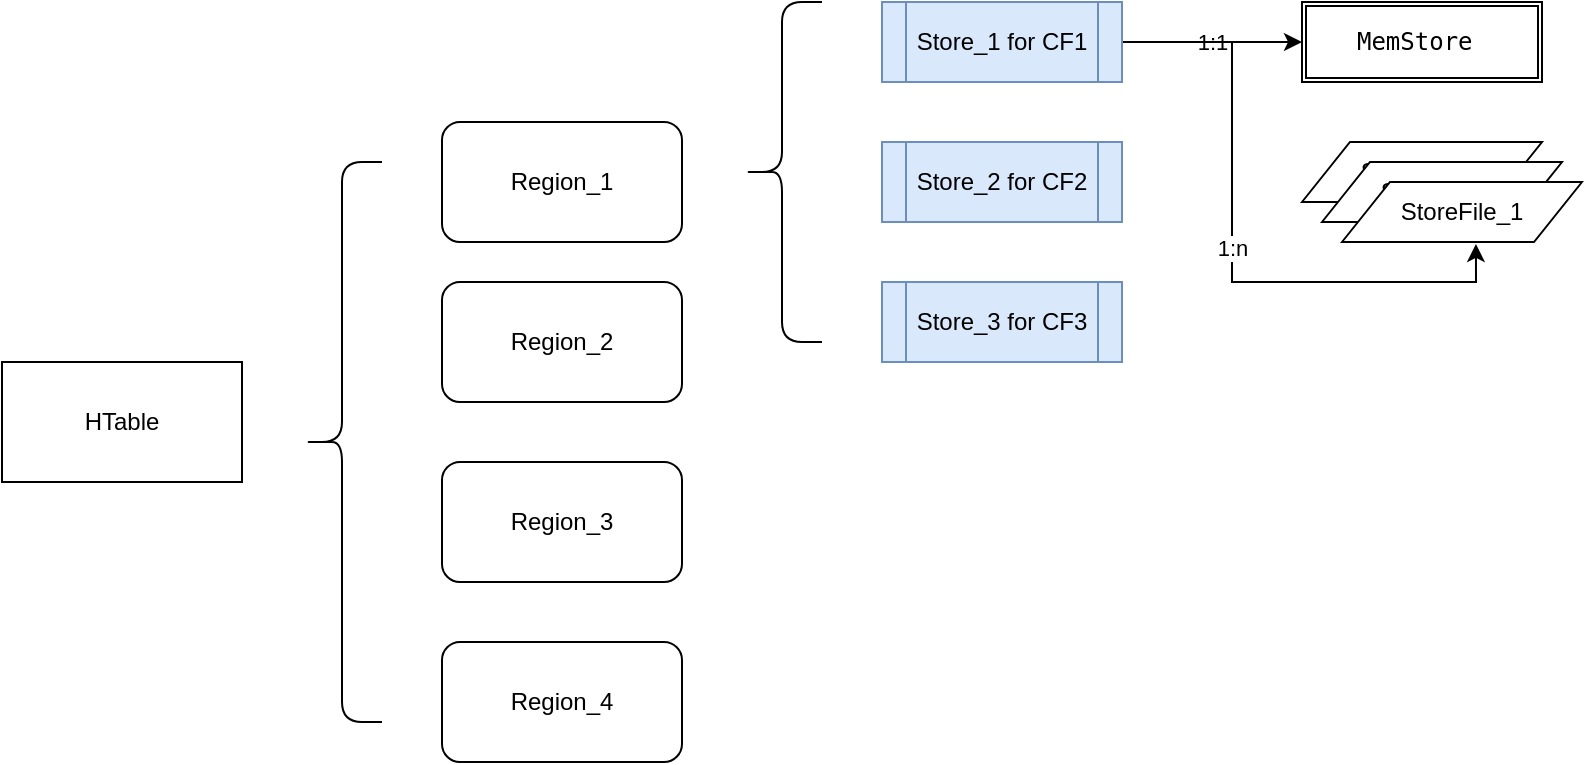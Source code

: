 <mxfile version="10.6.0" type="github"><diagram id="kV2pHRQsB9SvXTZpMeCY" name="Page-1"><mxGraphModel dx="1394" dy="764" grid="1" gridSize="10" guides="1" tooltips="1" connect="1" arrows="1" fold="1" page="1" pageScale="1" pageWidth="827" pageHeight="1169" math="0" shadow="0"><root><mxCell id="0"/><mxCell id="1" parent="0"/><mxCell id="GfrsXBC0RQKXJteNz-jU-1" value="HTable" style="rounded=0;whiteSpace=wrap;html=1;" parent="1" vertex="1"><mxGeometry x="80" y="250" width="120" height="60" as="geometry"/></mxCell><mxCell id="szMLs0X9jGPeivEtO9mm-1" value="Region_1" style="rounded=1;whiteSpace=wrap;html=1;" vertex="1" parent="1"><mxGeometry x="300" y="130" width="120" height="60" as="geometry"/></mxCell><mxCell id="szMLs0X9jGPeivEtO9mm-2" value="Region_2" style="rounded=1;whiteSpace=wrap;html=1;" vertex="1" parent="1"><mxGeometry x="300" y="210" width="120" height="60" as="geometry"/></mxCell><mxCell id="szMLs0X9jGPeivEtO9mm-3" value="Region_3" style="rounded=1;whiteSpace=wrap;html=1;" vertex="1" parent="1"><mxGeometry x="300" y="300" width="120" height="60" as="geometry"/></mxCell><mxCell id="szMLs0X9jGPeivEtO9mm-4" value="Region_4" style="rounded=1;whiteSpace=wrap;html=1;" vertex="1" parent="1"><mxGeometry x="300" y="390" width="120" height="60" as="geometry"/></mxCell><mxCell id="szMLs0X9jGPeivEtO9mm-5" value="" style="shape=curlyBracket;whiteSpace=wrap;html=1;rounded=1;" vertex="1" parent="1"><mxGeometry x="230" y="150" width="40" height="280" as="geometry"/></mxCell><mxCell id="szMLs0X9jGPeivEtO9mm-16" value="1:1" style="edgeStyle=orthogonalEdgeStyle;rounded=0;orthogonalLoop=1;jettySize=auto;html=1;exitX=1;exitY=0.5;exitDx=0;exitDy=0;entryX=0;entryY=0.5;entryDx=0;entryDy=0;" edge="1" parent="1" source="szMLs0X9jGPeivEtO9mm-6" target="szMLs0X9jGPeivEtO9mm-10"><mxGeometry relative="1" as="geometry"/></mxCell><mxCell id="szMLs0X9jGPeivEtO9mm-17" value="1:n" style="edgeStyle=orthogonalEdgeStyle;rounded=0;orthogonalLoop=1;jettySize=auto;html=1;exitX=1;exitY=0.5;exitDx=0;exitDy=0;entryX=0.558;entryY=1.033;entryDx=0;entryDy=0;entryPerimeter=0;" edge="1" parent="1" source="szMLs0X9jGPeivEtO9mm-6" target="szMLs0X9jGPeivEtO9mm-15"><mxGeometry relative="1" as="geometry"/></mxCell><mxCell id="szMLs0X9jGPeivEtO9mm-6" value="Store_1 for CF1" style="shape=process;whiteSpace=wrap;html=1;backgroundOutline=1;fillColor=#dae8fc;strokeColor=#6c8ebf;" vertex="1" parent="1"><mxGeometry x="520" y="70" width="120" height="40" as="geometry"/></mxCell><mxCell id="szMLs0X9jGPeivEtO9mm-7" value="Store_2 for CF2" style="shape=process;whiteSpace=wrap;html=1;backgroundOutline=1;fillColor=#dae8fc;strokeColor=#6c8ebf;" vertex="1" parent="1"><mxGeometry x="520" y="140" width="120" height="40" as="geometry"/></mxCell><mxCell id="szMLs0X9jGPeivEtO9mm-8" value="Store_3 for CF3" style="shape=process;whiteSpace=wrap;html=1;backgroundOutline=1;fillColor=#dae8fc;strokeColor=#6c8ebf;" vertex="1" parent="1"><mxGeometry x="520" y="210" width="120" height="40" as="geometry"/></mxCell><mxCell id="szMLs0X9jGPeivEtO9mm-9" value="" style="shape=curlyBracket;whiteSpace=wrap;html=1;rounded=1;" vertex="1" parent="1"><mxGeometry x="450" y="70" width="40" height="170" as="geometry"/></mxCell><mxCell id="szMLs0X9jGPeivEtO9mm-10" value="&lt;pre&gt;MemStore &lt;/pre&gt;" style="shape=ext;double=1;rounded=0;whiteSpace=wrap;html=1;" vertex="1" parent="1"><mxGeometry x="730" y="70" width="120" height="40" as="geometry"/></mxCell><mxCell id="szMLs0X9jGPeivEtO9mm-13" value="StoreFile_1" style="shape=parallelogram;perimeter=parallelogramPerimeter;whiteSpace=wrap;html=1;" vertex="1" parent="1"><mxGeometry x="730" y="140" width="120" height="30" as="geometry"/></mxCell><mxCell id="szMLs0X9jGPeivEtO9mm-14" value="StoreFile_1" style="shape=parallelogram;perimeter=parallelogramPerimeter;whiteSpace=wrap;html=1;" vertex="1" parent="1"><mxGeometry x="740" y="150" width="120" height="30" as="geometry"/></mxCell><mxCell id="szMLs0X9jGPeivEtO9mm-15" value="StoreFile_1" style="shape=parallelogram;perimeter=parallelogramPerimeter;whiteSpace=wrap;html=1;" vertex="1" parent="1"><mxGeometry x="750" y="160" width="120" height="30" as="geometry"/></mxCell></root></mxGraphModel></diagram></mxfile>